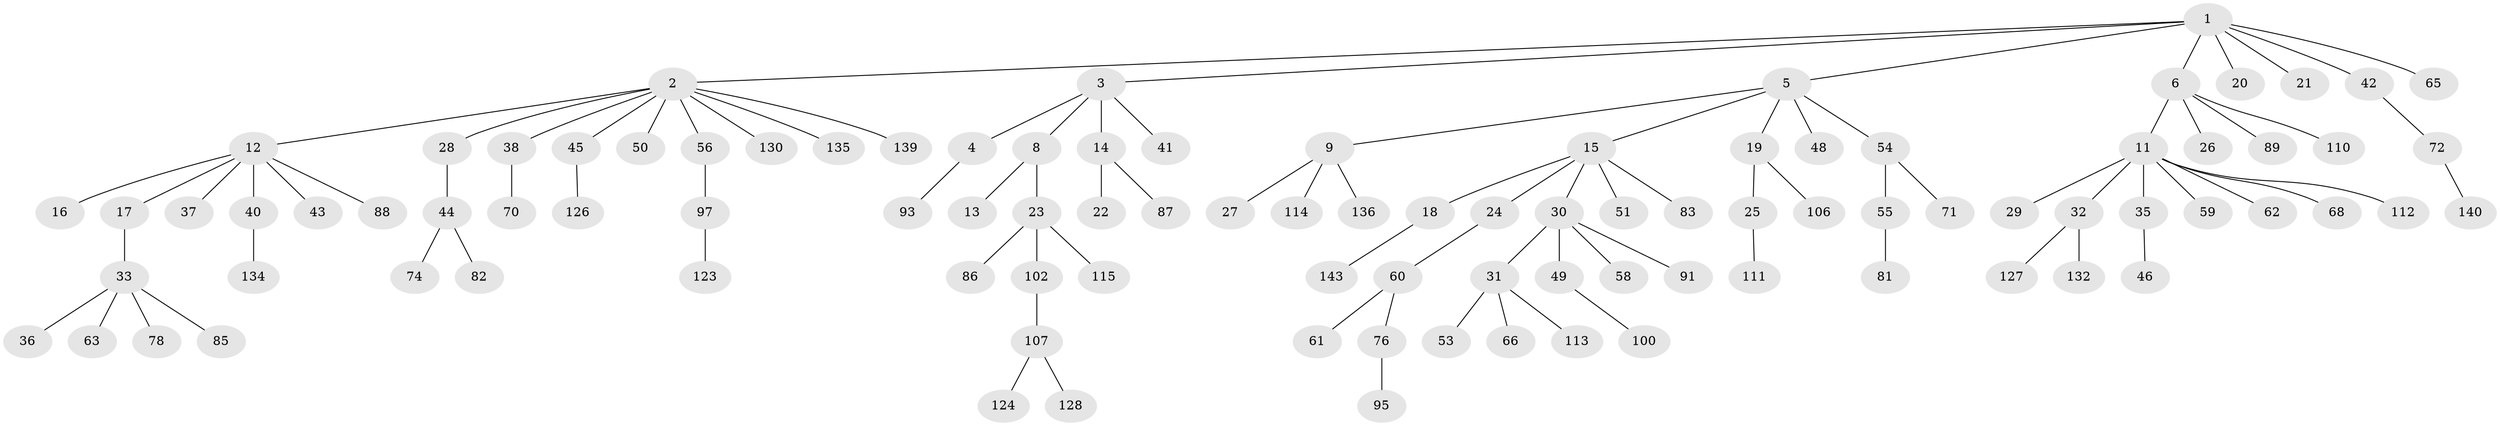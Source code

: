 // Generated by graph-tools (version 1.1) at 2025/24/03/03/25 07:24:06]
// undirected, 100 vertices, 99 edges
graph export_dot {
graph [start="1"]
  node [color=gray90,style=filled];
  1 [super="+10"];
  2 [super="+7"];
  3 [super="+96"];
  4 [super="+69"];
  5 [super="+142"];
  6 [super="+109"];
  8 [super="+67"];
  9 [super="+99"];
  11 [super="+34"];
  12 [super="+39"];
  13 [super="+121"];
  14;
  15 [super="+64"];
  16;
  17;
  18;
  19;
  20 [super="+145"];
  21;
  22;
  23 [super="+79"];
  24 [super="+94"];
  25 [super="+101"];
  26;
  27 [super="+98"];
  28;
  29;
  30;
  31 [super="+47"];
  32 [super="+122"];
  33 [super="+57"];
  35 [super="+104"];
  36 [super="+52"];
  37;
  38 [super="+73"];
  40;
  41;
  42 [super="+147"];
  43;
  44 [super="+105"];
  45 [super="+138"];
  46;
  48;
  49 [super="+77"];
  50 [super="+108"];
  51 [super="+90"];
  53 [super="+119"];
  54 [super="+84"];
  55 [super="+137"];
  56 [super="+75"];
  58 [super="+116"];
  59 [super="+141"];
  60;
  61;
  62;
  63;
  65;
  66;
  68 [super="+131"];
  70;
  71;
  72 [super="+80"];
  74;
  76 [super="+103"];
  78;
  81;
  82;
  83;
  85 [super="+125"];
  86;
  87;
  88;
  89;
  91 [super="+92"];
  93 [super="+120"];
  95;
  97 [super="+144"];
  100 [super="+146"];
  102;
  106;
  107 [super="+117"];
  110;
  111;
  112;
  113 [super="+118"];
  114;
  115 [super="+129"];
  123;
  124 [super="+133"];
  126;
  127;
  128;
  130;
  132;
  134;
  135;
  136;
  139;
  140;
  143;
  1 -- 2;
  1 -- 3;
  1 -- 5;
  1 -- 6;
  1 -- 20;
  1 -- 42;
  1 -- 65;
  1 -- 21;
  2 -- 12;
  2 -- 50;
  2 -- 130;
  2 -- 38;
  2 -- 135;
  2 -- 56;
  2 -- 139;
  2 -- 28;
  2 -- 45;
  3 -- 4;
  3 -- 8;
  3 -- 14;
  3 -- 41;
  4 -- 93;
  5 -- 9;
  5 -- 15;
  5 -- 19;
  5 -- 48;
  5 -- 54;
  6 -- 11;
  6 -- 26;
  6 -- 89;
  6 -- 110;
  8 -- 13;
  8 -- 23;
  9 -- 27;
  9 -- 136;
  9 -- 114;
  11 -- 29;
  11 -- 32;
  11 -- 59;
  11 -- 62;
  11 -- 68;
  11 -- 112;
  11 -- 35;
  12 -- 16;
  12 -- 17;
  12 -- 37;
  12 -- 40;
  12 -- 43;
  12 -- 88;
  14 -- 22;
  14 -- 87;
  15 -- 18;
  15 -- 24;
  15 -- 30;
  15 -- 51;
  15 -- 83;
  17 -- 33;
  18 -- 143;
  19 -- 25;
  19 -- 106;
  23 -- 115;
  23 -- 86;
  23 -- 102;
  24 -- 60;
  25 -- 111;
  28 -- 44;
  30 -- 31;
  30 -- 49;
  30 -- 58;
  30 -- 91;
  31 -- 53;
  31 -- 66;
  31 -- 113;
  32 -- 127;
  32 -- 132;
  33 -- 36;
  33 -- 63;
  33 -- 85;
  33 -- 78;
  35 -- 46;
  38 -- 70;
  40 -- 134;
  42 -- 72;
  44 -- 74;
  44 -- 82;
  45 -- 126;
  49 -- 100;
  54 -- 55;
  54 -- 71;
  55 -- 81;
  56 -- 97;
  60 -- 61;
  60 -- 76;
  72 -- 140;
  76 -- 95;
  97 -- 123;
  102 -- 107;
  107 -- 128;
  107 -- 124;
}
